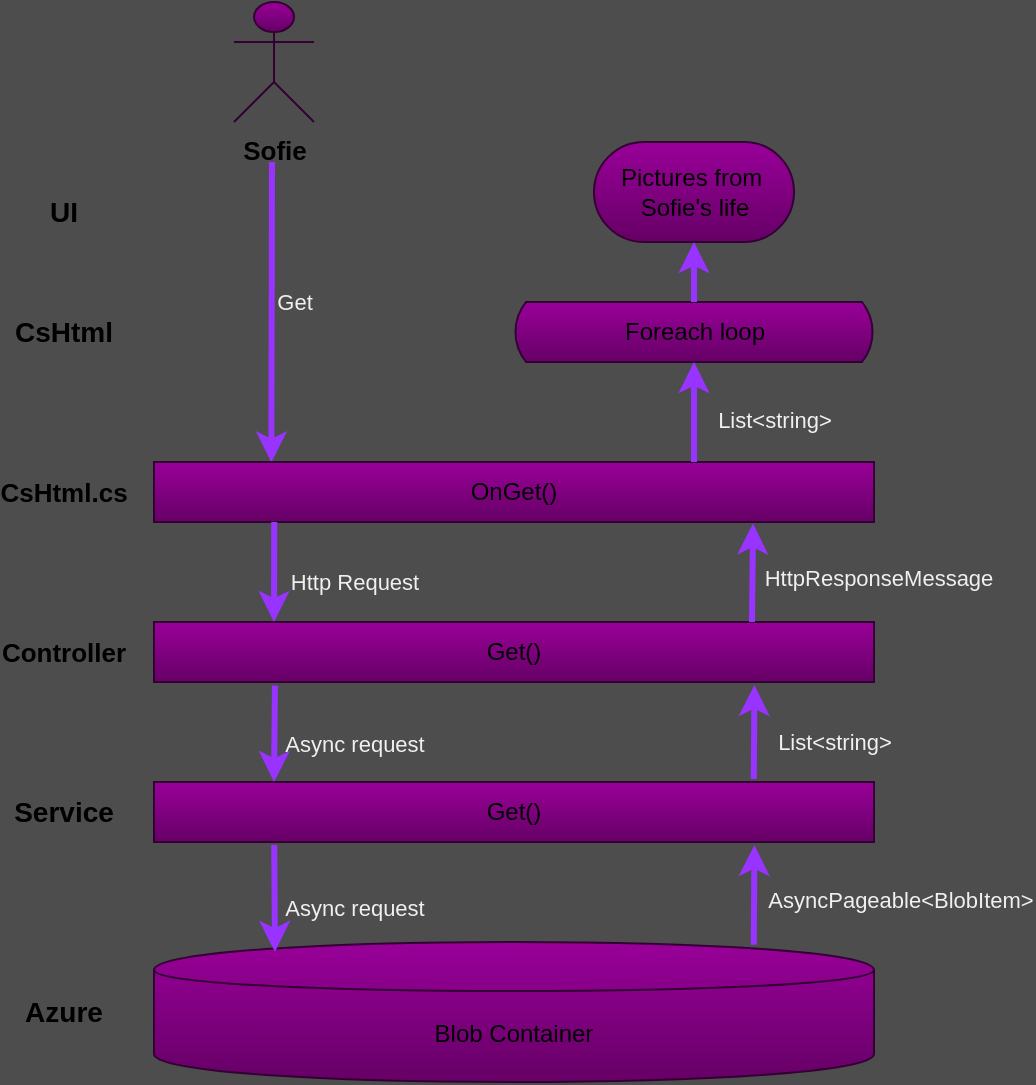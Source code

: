 <mxfile>
    <diagram id="-AGe_s0diFOMlo3Oylx-" name="Page-1">
        <mxGraphModel dx="990" dy="567" grid="0" gridSize="10" guides="1" tooltips="1" connect="1" arrows="1" fold="1" page="1" pageScale="1" pageWidth="1169" pageHeight="827" background="#4D4D4D" math="0" shadow="0">
            <root>
                <mxCell id="0"/>
                <mxCell id="1" parent="0"/>
                <mxCell id="3" value="Sofie" style="shape=umlActor;verticalLabelPosition=bottom;verticalAlign=top;html=1;outlineConnect=0;gradientColor=#660066;fillColor=#990099;strokeColor=#330033;fontSize=13;fontStyle=1" vertex="1" parent="1">
                    <mxGeometry x="120" y="10" width="40" height="60" as="geometry"/>
                </mxCell>
                <mxCell id="4" value="&lt;font style=&quot;font-size: 14px&quot;&gt;&lt;b&gt;UI&lt;/b&gt;&lt;/font&gt;" style="text;html=1;strokeColor=none;fillColor=none;align=center;verticalAlign=middle;whiteSpace=wrap;rounded=0;" vertex="1" parent="1">
                    <mxGeometry x="10" y="100" width="50" height="30" as="geometry"/>
                </mxCell>
                <mxCell id="5" value="CsHtml" style="text;html=1;strokeColor=none;fillColor=none;align=center;verticalAlign=middle;whiteSpace=wrap;rounded=0;fontStyle=1;fontSize=14;" vertex="1" parent="1">
                    <mxGeometry x="10" y="160" width="50" height="30" as="geometry"/>
                </mxCell>
                <mxCell id="7" value="CsHtml.cs" style="text;html=1;strokeColor=none;fillColor=none;align=center;verticalAlign=middle;whiteSpace=wrap;rounded=0;fontSize=13;fontStyle=1" vertex="1" parent="1">
                    <mxGeometry x="10" y="240" width="50" height="30" as="geometry"/>
                </mxCell>
                <mxCell id="8" value="Controller" style="text;html=1;strokeColor=none;fillColor=none;align=center;verticalAlign=middle;whiteSpace=wrap;rounded=0;fontSize=13;fontStyle=1" vertex="1" parent="1">
                    <mxGeometry x="10" y="320" width="50" height="30" as="geometry"/>
                </mxCell>
                <mxCell id="9" value="Service" style="text;html=1;strokeColor=none;fillColor=none;align=center;verticalAlign=middle;whiteSpace=wrap;rounded=0;fontSize=14;fontStyle=1" vertex="1" parent="1">
                    <mxGeometry x="10" y="400" width="50" height="30" as="geometry"/>
                </mxCell>
                <mxCell id="10" value="Azure" style="text;html=1;strokeColor=none;fillColor=none;align=center;verticalAlign=middle;whiteSpace=wrap;rounded=0;fontSize=14;fontStyle=1" vertex="1" parent="1">
                    <mxGeometry x="10" y="500" width="50" height="30" as="geometry"/>
                </mxCell>
                <mxCell id="13" value="Get" style="endArrow=classic;html=1;strokeWidth=3;strokeColor=#9933FF;entryX=0.163;entryY=0.007;entryDx=0;entryDy=0;entryPerimeter=0;fontColor=#F0F0F0;labelBackgroundColor=none;" edge="1" parent="1" target="15">
                    <mxGeometry x="-0.068" y="11" width="50" height="50" relative="1" as="geometry">
                        <mxPoint x="139" y="90" as="sourcePoint"/>
                        <mxPoint x="140" y="150" as="targetPoint"/>
                        <mxPoint as="offset"/>
                    </mxGeometry>
                </mxCell>
                <mxCell id="15" value="OnGet()" style="rounded=0;whiteSpace=wrap;html=1;strokeColor=#330033;fillColor=#990099;gradientColor=#660066;align=center;" vertex="1" parent="1">
                    <mxGeometry x="80" y="240" width="360" height="30" as="geometry"/>
                </mxCell>
                <mxCell id="16" value="Get()" style="rounded=0;whiteSpace=wrap;html=1;strokeColor=#330033;fillColor=#990099;gradientColor=#660066;align=center;" vertex="1" parent="1">
                    <mxGeometry x="80" y="320" width="360" height="30" as="geometry"/>
                </mxCell>
                <mxCell id="17" value="Get()" style="rounded=0;whiteSpace=wrap;html=1;strokeColor=#330033;fillColor=#990099;gradientColor=#660066;align=center;" vertex="1" parent="1">
                    <mxGeometry x="80" y="400" width="360" height="30" as="geometry"/>
                </mxCell>
                <mxCell id="18" value="Blob Container" style="shape=cylinder;whiteSpace=wrap;html=1;boundedLbl=1;backgroundOutline=1;strokeColor=#330033;fillColor=#990099;gradientColor=#660066;" vertex="1" parent="1">
                    <mxGeometry x="80" y="480" width="360" height="70" as="geometry"/>
                </mxCell>
                <mxCell id="20" value="Foreach loop" style="html=1;dashed=0;whitespace=wrap;shape=mxgraph.dfd.loop;strokeColor=#330033;fillColor=#990099;gradientColor=#660066;" vertex="1" parent="1">
                    <mxGeometry x="260" y="160" width="180" height="30" as="geometry"/>
                </mxCell>
                <mxCell id="23" value="Pictures from&amp;nbsp;&lt;br&gt;Sofie's life" style="html=1;dashed=0;whitespace=wrap;shape=mxgraph.dfd.start;strokeColor=#330033;fillColor=#990099;gradientColor=#660066;" vertex="1" parent="1">
                    <mxGeometry x="300" y="80" width="100" height="50" as="geometry"/>
                </mxCell>
                <mxCell id="24" value="Http Request" style="endArrow=classic;html=1;strokeWidth=3;strokeColor=#9933FF;fontColor=#F0F0F0;labelBackgroundColor=none;exitX=0.167;exitY=1;exitDx=0;exitDy=0;exitPerimeter=0;" edge="1" parent="1" source="15">
                    <mxGeometry x="0.196" y="40" width="50" height="50" relative="1" as="geometry">
                        <mxPoint x="210.32" y="140" as="sourcePoint"/>
                        <mxPoint x="140" y="320" as="targetPoint"/>
                        <mxPoint as="offset"/>
                    </mxGeometry>
                </mxCell>
                <mxCell id="25" value="Async request" style="endArrow=classic;html=1;strokeWidth=3;strokeColor=#9933FF;fontColor=#F0F0F0;labelBackgroundColor=none;exitX=0.168;exitY=1.06;exitDx=0;exitDy=0;exitPerimeter=0;" edge="1" parent="1" source="16">
                    <mxGeometry x="0.196" y="40" width="50" height="50" relative="1" as="geometry">
                        <mxPoint x="150.12" y="280" as="sourcePoint"/>
                        <mxPoint x="140" y="400" as="targetPoint"/>
                        <mxPoint as="offset"/>
                    </mxGeometry>
                </mxCell>
                <mxCell id="26" value="Async request" style="endArrow=classic;html=1;strokeWidth=3;strokeColor=#9933FF;fontColor=#F0F0F0;labelBackgroundColor=none;exitX=0.167;exitY=1.051;exitDx=0;exitDy=0;exitPerimeter=0;entryX=0.168;entryY=0.07;entryDx=0;entryDy=0;entryPerimeter=0;" edge="1" parent="1" source="17" target="18">
                    <mxGeometry x="0.196" y="40" width="50" height="50" relative="1" as="geometry">
                        <mxPoint x="150.48" y="361.8" as="sourcePoint"/>
                        <mxPoint x="150" y="410" as="targetPoint"/>
                        <mxPoint as="offset"/>
                    </mxGeometry>
                </mxCell>
                <mxCell id="27" value="AsyncPageable&amp;lt;BlobItem&amp;gt;" style="endArrow=classic;html=1;strokeWidth=3;strokeColor=#9933FF;fontColor=#F0F0F0;labelBackgroundColor=none;exitX=0.833;exitY=0.02;exitDx=0;exitDy=0;exitPerimeter=0;entryX=0.834;entryY=1.051;entryDx=0;entryDy=0;entryPerimeter=0;" edge="1" parent="1" source="18" target="17">
                    <mxGeometry x="-0.081" y="-73" width="50" height="50" relative="1" as="geometry">
                        <mxPoint x="150.12" y="441.53" as="sourcePoint"/>
                        <mxPoint x="150.48" y="494.9" as="targetPoint"/>
                        <mxPoint as="offset"/>
                    </mxGeometry>
                </mxCell>
                <mxCell id="28" value="List&amp;lt;string&amp;gt;" style="endArrow=classic;html=1;strokeWidth=3;strokeColor=#9933FF;fontColor=#F0F0F0;labelBackgroundColor=none;exitX=0.833;exitY=-0.051;exitDx=0;exitDy=0;exitPerimeter=0;entryX=0.834;entryY=1.051;entryDx=0;entryDy=0;entryPerimeter=0;" edge="1" parent="1" source="17" target="16">
                    <mxGeometry x="-0.186" y="-40" width="50" height="50" relative="1" as="geometry">
                        <mxPoint x="389.88" y="491.4" as="sourcePoint"/>
                        <mxPoint x="340" y="390" as="targetPoint"/>
                        <mxPoint as="offset"/>
                    </mxGeometry>
                </mxCell>
                <mxCell id="29" value="HttpResponseMessage" style="endArrow=classic;html=1;strokeWidth=3;strokeColor=#9933FF;fontColor=#F0F0F0;labelBackgroundColor=none;entryX=0.832;entryY=1.024;entryDx=0;entryDy=0;entryPerimeter=0;" edge="1" parent="1" target="15">
                    <mxGeometry x="-0.08" y="-63" width="50" height="50" relative="1" as="geometry">
                        <mxPoint x="379" y="320" as="sourcePoint"/>
                        <mxPoint x="350" y="300" as="targetPoint"/>
                        <mxPoint as="offset"/>
                    </mxGeometry>
                </mxCell>
                <mxCell id="30" value="List&amp;lt;string&amp;gt;" style="endArrow=classic;html=1;strokeWidth=3;strokeColor=#9933FF;fontColor=#F0F0F0;labelBackgroundColor=none;entryX=0.5;entryY=1;entryDx=0;entryDy=0;entryPerimeter=0;exitX=0.75;exitY=0;exitDx=0;exitDy=0;" edge="1" parent="1" source="15" target="20">
                    <mxGeometry x="-0.152" y="-40" width="50" height="50" relative="1" as="geometry">
                        <mxPoint x="389" y="330" as="sourcePoint"/>
                        <mxPoint x="389.52" y="280.72" as="targetPoint"/>
                        <mxPoint as="offset"/>
                    </mxGeometry>
                </mxCell>
                <mxCell id="31" value="" style="endArrow=classic;html=1;strokeWidth=3;strokeColor=#9933FF;fontColor=#F0F0F0;labelBackgroundColor=none;entryX=0.5;entryY=0.5;entryDx=0;entryDy=25;entryPerimeter=0;exitX=0.5;exitY=0;exitDx=0;exitDy=0;exitPerimeter=0;" edge="1" parent="1" source="20" target="23">
                    <mxGeometry x="-0.152" y="-40" width="50" height="50" relative="1" as="geometry">
                        <mxPoint x="360" y="250" as="sourcePoint"/>
                        <mxPoint x="360" y="200" as="targetPoint"/>
                        <mxPoint as="offset"/>
                    </mxGeometry>
                </mxCell>
            </root>
        </mxGraphModel>
    </diagram>
</mxfile>
